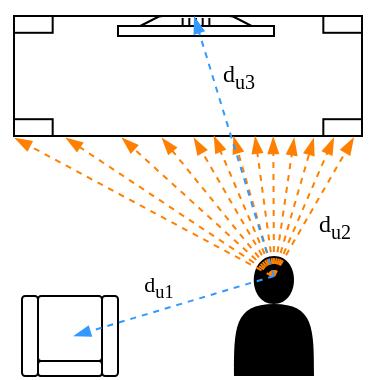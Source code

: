 <mxfile version="26.2.10">
  <diagram name="第 1 页" id="_L9jPsCp6P8IWKBUGxY7">
    <mxGraphModel dx="483" dy="328" grid="1" gridSize="10" guides="1" tooltips="1" connect="1" arrows="1" fold="1" page="1" pageScale="1" pageWidth="827" pageHeight="1169" math="0" shadow="0">
      <root>
        <mxCell id="0" />
        <mxCell id="1" parent="0" />
        <mxCell id="NV9vywIS3uHswR36ISd0-2" value="" style="shape=actor;whiteSpace=wrap;html=1;fillColor=#000000;strokeColor=none;" parent="1" vertex="1">
          <mxGeometry x="420" y="460" width="40" height="60" as="geometry" />
        </mxCell>
        <mxCell id="NV9vywIS3uHswR36ISd0-1" value="" style="verticalLabelPosition=bottom;html=1;verticalAlign=top;align=center;shape=mxgraph.floorplan.table;" parent="1" vertex="1">
          <mxGeometry x="310" y="340" width="174" height="60" as="geometry" />
        </mxCell>
        <mxCell id="NV9vywIS3uHswR36ISd0-4" value="" style="verticalLabelPosition=bottom;html=1;verticalAlign=top;align=center;shape=mxgraph.floorplan.flat_tv;" parent="1" vertex="1">
          <mxGeometry x="362" y="340" width="78" height="10" as="geometry" />
        </mxCell>
        <mxCell id="NV9vywIS3uHswR36ISd0-5" value="" style="verticalLabelPosition=bottom;html=1;verticalAlign=top;align=center;shape=mxgraph.floorplan.sofa;rotation=-180;" parent="1" vertex="1">
          <mxGeometry x="314" y="480" width="48" height="40" as="geometry" />
        </mxCell>
        <mxCell id="NV9vywIS3uHswR36ISd0-6" value="" style="endArrow=blockThin;html=1;rounded=0;fillColor=#ffe6cc;strokeColor=#FF8000;dashed=1;endFill=1;entryX=0.745;entryY=1.008;entryDx=0;entryDy=0;entryPerimeter=0;" parent="1" target="NV9vywIS3uHswR36ISd0-1" edge="1">
          <mxGeometry width="50" height="50" relative="1" as="geometry">
            <mxPoint x="440" y="470" as="sourcePoint" />
            <mxPoint x="440" y="380" as="targetPoint" />
          </mxGeometry>
        </mxCell>
        <mxCell id="NV9vywIS3uHswR36ISd0-7" value="" style="endArrow=blockThin;html=1;rounded=0;fillColor=#ffe6cc;strokeColor=#FF8000;dashed=1;endFill=1;entryX=0.805;entryY=1.019;entryDx=0;entryDy=0;entryPerimeter=0;" parent="1" target="NV9vywIS3uHswR36ISd0-1" edge="1">
          <mxGeometry width="50" height="50" relative="1" as="geometry">
            <mxPoint x="440" y="470" as="sourcePoint" />
            <mxPoint x="480" y="430" as="targetPoint" />
          </mxGeometry>
        </mxCell>
        <mxCell id="NV9vywIS3uHswR36ISd0-8" value="" style="endArrow=blockThin;html=1;rounded=0;fillColor=#ffe6cc;strokeColor=#FF8000;dashed=1;endFill=1;entryX=0.861;entryY=1.019;entryDx=0;entryDy=0;entryPerimeter=0;" parent="1" target="NV9vywIS3uHswR36ISd0-1" edge="1">
          <mxGeometry width="50" height="50" relative="1" as="geometry">
            <mxPoint x="440" y="470" as="sourcePoint" />
            <mxPoint x="460" y="410" as="targetPoint" />
          </mxGeometry>
        </mxCell>
        <mxCell id="NV9vywIS3uHswR36ISd0-9" value="" style="endArrow=blockThin;html=1;rounded=0;entryX=0.919;entryY=1.015;entryDx=0;entryDy=0;entryPerimeter=0;fillColor=#ffe6cc;strokeColor=#FF8000;dashed=1;endFill=1;" parent="1" target="NV9vywIS3uHswR36ISd0-1" edge="1">
          <mxGeometry width="50" height="50" relative="1" as="geometry">
            <mxPoint x="440" y="470" as="sourcePoint" />
            <mxPoint x="469" y="431" as="targetPoint" />
          </mxGeometry>
        </mxCell>
        <mxCell id="NV9vywIS3uHswR36ISd0-10" value="" style="endArrow=blockThin;html=1;rounded=0;entryX=0.976;entryY=1.016;entryDx=0;entryDy=0;entryPerimeter=0;fillColor=#ffe6cc;strokeColor=#FF8000;dashed=1;endFill=1;" parent="1" target="NV9vywIS3uHswR36ISd0-1" edge="1">
          <mxGeometry width="50" height="50" relative="1" as="geometry">
            <mxPoint x="440" y="470" as="sourcePoint" />
            <mxPoint x="479" y="441" as="targetPoint" />
          </mxGeometry>
        </mxCell>
        <mxCell id="NV9vywIS3uHswR36ISd0-11" value="" style="endArrow=blockThin;html=1;rounded=0;fillColor=#ffe6cc;strokeColor=#FF8000;dashed=1;endFill=1;entryX=0.693;entryY=1.006;entryDx=0;entryDy=0;entryPerimeter=0;" parent="1" target="NV9vywIS3uHswR36ISd0-1" edge="1">
          <mxGeometry width="50" height="50" relative="1" as="geometry">
            <mxPoint x="440" y="470" as="sourcePoint" />
            <mxPoint x="460" y="386" as="targetPoint" />
          </mxGeometry>
        </mxCell>
        <mxCell id="NV9vywIS3uHswR36ISd0-12" value="" style="endArrow=blockThin;html=1;rounded=0;fillColor=#ffe6cc;strokeColor=#FF8000;dashed=1;endFill=1;entryX=0.631;entryY=1.006;entryDx=0;entryDy=0;entryPerimeter=0;" parent="1" target="NV9vywIS3uHswR36ISd0-1" edge="1">
          <mxGeometry width="50" height="50" relative="1" as="geometry">
            <mxPoint x="440" y="470" as="sourcePoint" />
            <mxPoint x="470" y="386" as="targetPoint" />
          </mxGeometry>
        </mxCell>
        <mxCell id="NV9vywIS3uHswR36ISd0-13" value="" style="endArrow=blockThin;html=1;rounded=0;fillColor=#ffe6cc;strokeColor=#FF8000;dashed=1;endFill=1;" parent="1" edge="1">
          <mxGeometry width="50" height="50" relative="1" as="geometry">
            <mxPoint x="440" y="470" as="sourcePoint" />
            <mxPoint x="410" y="400" as="targetPoint" />
          </mxGeometry>
        </mxCell>
        <mxCell id="NV9vywIS3uHswR36ISd0-14" value="" style="endArrow=blockThin;html=1;rounded=0;fillColor=#ffe6cc;strokeColor=#FF8000;dashed=1;endFill=1;" parent="1" edge="1">
          <mxGeometry width="50" height="50" relative="1" as="geometry">
            <mxPoint x="440" y="470" as="sourcePoint" />
            <mxPoint x="400" y="401" as="targetPoint" />
          </mxGeometry>
        </mxCell>
        <mxCell id="NV9vywIS3uHswR36ISd0-16" value="" style="endArrow=blockThin;html=1;rounded=0;fillColor=#ffe6cc;strokeColor=#FF8000;dashed=1;endFill=1;" parent="1" edge="1">
          <mxGeometry width="50" height="50" relative="1" as="geometry">
            <mxPoint x="440" y="470" as="sourcePoint" />
            <mxPoint x="384" y="401" as="targetPoint" />
          </mxGeometry>
        </mxCell>
        <mxCell id="NV9vywIS3uHswR36ISd0-17" value="" style="endArrow=blockThin;html=1;rounded=0;fillColor=#ffe6cc;strokeColor=#FF8000;dashed=1;endFill=1;" parent="1" edge="1">
          <mxGeometry width="50" height="50" relative="1" as="geometry">
            <mxPoint x="440" y="470" as="sourcePoint" />
            <mxPoint x="364" y="401" as="targetPoint" />
            <Array as="points" />
          </mxGeometry>
        </mxCell>
        <mxCell id="NV9vywIS3uHswR36ISd0-18" value="" style="endArrow=blockThin;html=1;rounded=0;fillColor=#ffe6cc;strokeColor=#FF8000;dashed=1;endFill=1;" parent="1" edge="1">
          <mxGeometry width="50" height="50" relative="1" as="geometry">
            <mxPoint x="440" y="470" as="sourcePoint" />
            <mxPoint x="336" y="401" as="targetPoint" />
            <Array as="points" />
          </mxGeometry>
        </mxCell>
        <mxCell id="NV9vywIS3uHswR36ISd0-19" value="" style="endArrow=blockThin;html=1;rounded=0;fillColor=#ffe6cc;strokeColor=#FF8000;dashed=1;endFill=1;entryX=0.003;entryY=1.018;entryDx=0;entryDy=0;entryPerimeter=0;" parent="1" target="NV9vywIS3uHswR36ISd0-1" edge="1">
          <mxGeometry width="50" height="50" relative="1" as="geometry">
            <mxPoint x="439" y="470" as="sourcePoint" />
            <mxPoint x="343" y="410" as="targetPoint" />
            <Array as="points" />
          </mxGeometry>
        </mxCell>
        <mxCell id="NV9vywIS3uHswR36ISd0-20" value="" style="endArrow=blockThin;html=1;rounded=0;fillColor=#0050ef;strokeColor=#3399FF;dashed=1;endFill=1;" parent="1" edge="1">
          <mxGeometry width="50" height="50" relative="1" as="geometry">
            <mxPoint x="440" y="470" as="sourcePoint" />
            <mxPoint x="340" y="500" as="targetPoint" />
            <Array as="points" />
          </mxGeometry>
        </mxCell>
        <mxCell id="NV9vywIS3uHswR36ISd0-21" value="" style="endArrow=blockThin;html=1;rounded=0;fillColor=#0050ef;strokeColor=#3399FF;dashed=1;endFill=1;entryX=0.489;entryY=0.032;entryDx=0;entryDy=0;entryPerimeter=0;" parent="1" target="NV9vywIS3uHswR36ISd0-4" edge="1">
          <mxGeometry width="50" height="50" relative="1" as="geometry">
            <mxPoint x="440" y="470" as="sourcePoint" />
            <mxPoint x="350" y="510" as="targetPoint" />
            <Array as="points" />
          </mxGeometry>
        </mxCell>
        <mxCell id="NV9vywIS3uHswR36ISd0-22" value="&lt;font style=&quot;font-size: 11px;&quot; face=&quot;Times New Roman&quot;&gt;d&lt;sub&gt;u1&lt;/sub&gt;&lt;/font&gt;" style="text;html=1;align=center;verticalAlign=middle;resizable=0;points=[];autosize=1;strokeColor=none;fillColor=none;" parent="1" vertex="1">
          <mxGeometry x="362" y="460" width="40" height="30" as="geometry" />
        </mxCell>
        <mxCell id="NV9vywIS3uHswR36ISd0-23" value="&lt;font face=&quot;Times New Roman&quot;&gt;d&lt;sub&gt;u2&lt;/sub&gt;&lt;/font&gt;" style="text;html=1;align=center;verticalAlign=middle;resizable=0;points=[];autosize=1;strokeColor=none;fillColor=none;" parent="1" vertex="1">
          <mxGeometry x="450" y="430" width="40" height="30" as="geometry" />
        </mxCell>
        <mxCell id="NV9vywIS3uHswR36ISd0-24" value="&lt;font face=&quot;Times New Roman&quot;&gt;d&lt;sub&gt;u3&lt;/sub&gt;&lt;/font&gt;" style="text;html=1;align=center;verticalAlign=middle;resizable=0;points=[];autosize=1;strokeColor=none;fillColor=none;" parent="1" vertex="1">
          <mxGeometry x="402" y="355" width="40" height="30" as="geometry" />
        </mxCell>
      </root>
    </mxGraphModel>
  </diagram>
</mxfile>
